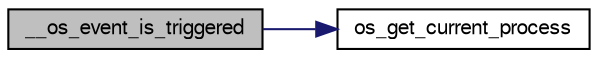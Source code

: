 digraph G
{
  edge [fontname="FreeSans",fontsize="10",labelfontname="FreeSans",labelfontsize="10"];
  node [fontname="FreeSans",fontsize="10",shape=record];
  rankdir=LR;
  Node1 [label="__os_event_is_triggered",height=0.2,width=0.4,color="black", fillcolor="grey75", style="filled" fontcolor="black"];
  Node1 -> Node2 [color="midnightblue",fontsize="10",style="solid",fontname="FreeSans"];
  Node2 [label="os_get_current_process",height=0.2,width=0.4,color="black", fillcolor="white", style="filled",URL="$os__core_8c.html#a032d6f1843bb998a4162c8798bfb23d3",tooltip="Get the current process."];
}
